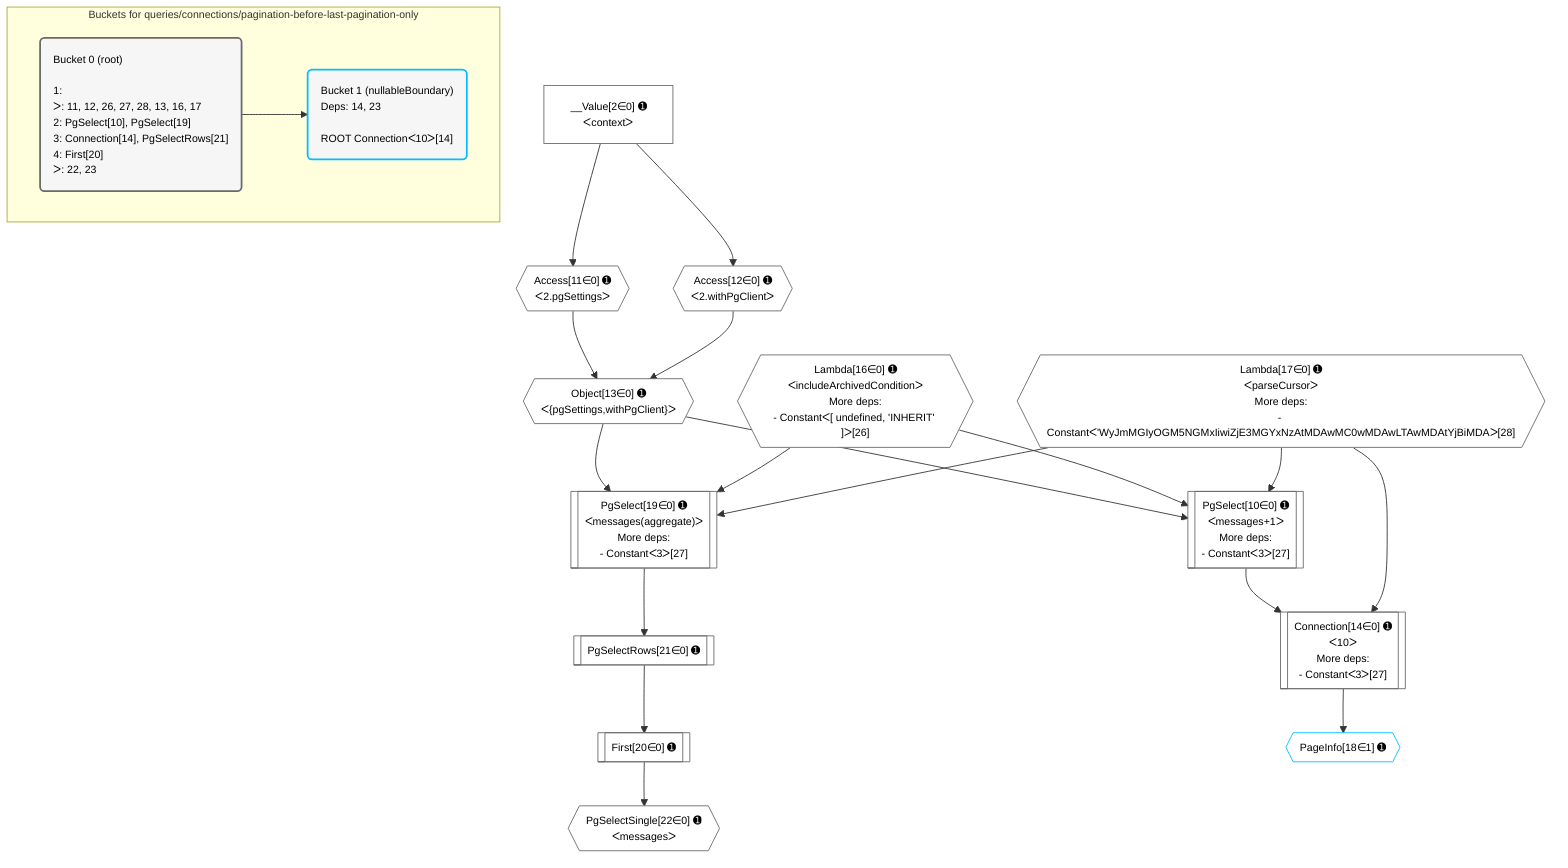 %%{init: {'themeVariables': { 'fontSize': '12px'}}}%%
graph TD
    classDef path fill:#eee,stroke:#000,color:#000
    classDef plan fill:#fff,stroke-width:1px,color:#000
    classDef itemplan fill:#fff,stroke-width:2px,color:#000
    classDef unbatchedplan fill:#dff,stroke-width:1px,color:#000
    classDef sideeffectplan fill:#fcc,stroke-width:2px,color:#000
    classDef bucket fill:#f6f6f6,color:#000,stroke-width:2px,text-align:left

    subgraph "Buckets for queries/connections/pagination-before-last-pagination-only"
    Bucket0("Bucket 0 (root)<br /><br />1: <br />ᐳ: 11, 12, 26, 27, 28, 13, 16, 17<br />2: PgSelect[10], PgSelect[19]<br />3: Connection[14], PgSelectRows[21]<br />4: First[20]<br />ᐳ: 22, 23"):::bucket
    Bucket1("Bucket 1 (nullableBoundary)<br />Deps: 14, 23<br /><br />ROOT Connectionᐸ10ᐳ[14]"):::bucket
    end
    Bucket0 --> Bucket1

    %% plan dependencies
    PgSelect10[["PgSelect[10∈0] ➊<br />ᐸmessages+1ᐳ<br />More deps:<br />- Constantᐸ3ᐳ[27]"]]:::plan
    Object13{{"Object[13∈0] ➊<br />ᐸ{pgSettings,withPgClient}ᐳ"}}:::plan
    Lambda16{{"Lambda[16∈0] ➊<br />ᐸincludeArchivedConditionᐳ<br />More deps:<br />- Constantᐸ[ undefined, 'INHERIT' ]ᐳ[26]"}}:::plan
    Lambda17{{"Lambda[17∈0] ➊<br />ᐸparseCursorᐳ<br />More deps:<br />- Constantᐸ'WyJmMGIyOGM5NGMxIiwiZjE3MGYxNzAtMDAwMC0wMDAwLTAwMDAtYjBiMDAᐳ[28]"}}:::plan
    Object13 & Lambda16 & Lambda17 --> PgSelect10
    PgSelect19[["PgSelect[19∈0] ➊<br />ᐸmessages(aggregate)ᐳ<br />More deps:<br />- Constantᐸ3ᐳ[27]"]]:::plan
    Object13 & Lambda16 & Lambda17 --> PgSelect19
    Connection14[["Connection[14∈0] ➊<br />ᐸ10ᐳ<br />More deps:<br />- Constantᐸ3ᐳ[27]"]]:::plan
    PgSelect10 & Lambda17 --> Connection14
    Access11{{"Access[11∈0] ➊<br />ᐸ2.pgSettingsᐳ"}}:::plan
    Access12{{"Access[12∈0] ➊<br />ᐸ2.withPgClientᐳ"}}:::plan
    Access11 & Access12 --> Object13
    __Value2["__Value[2∈0] ➊<br />ᐸcontextᐳ"]:::plan
    __Value2 --> Access11
    __Value2 --> Access12
    First20[["First[20∈0] ➊"]]:::plan
    PgSelectRows21[["PgSelectRows[21∈0] ➊"]]:::plan
    PgSelectRows21 --> First20
    PgSelect19 --> PgSelectRows21
    PgSelectSingle22{{"PgSelectSingle[22∈0] ➊<br />ᐸmessagesᐳ"}}:::plan
    First20 --> PgSelectSingle22
    PageInfo18{{"PageInfo[18∈1] ➊"}}:::plan
    Connection14 --> PageInfo18

    %% define steps
    classDef bucket0 stroke:#696969
    class Bucket0,__Value2,PgSelect10,Access11,Access12,Object13,Connection14,Lambda16,Lambda17,PgSelect19,First20,PgSelectRows21,PgSelectSingle22 bucket0
    classDef bucket1 stroke:#00bfff
    class Bucket1,PageInfo18 bucket1
